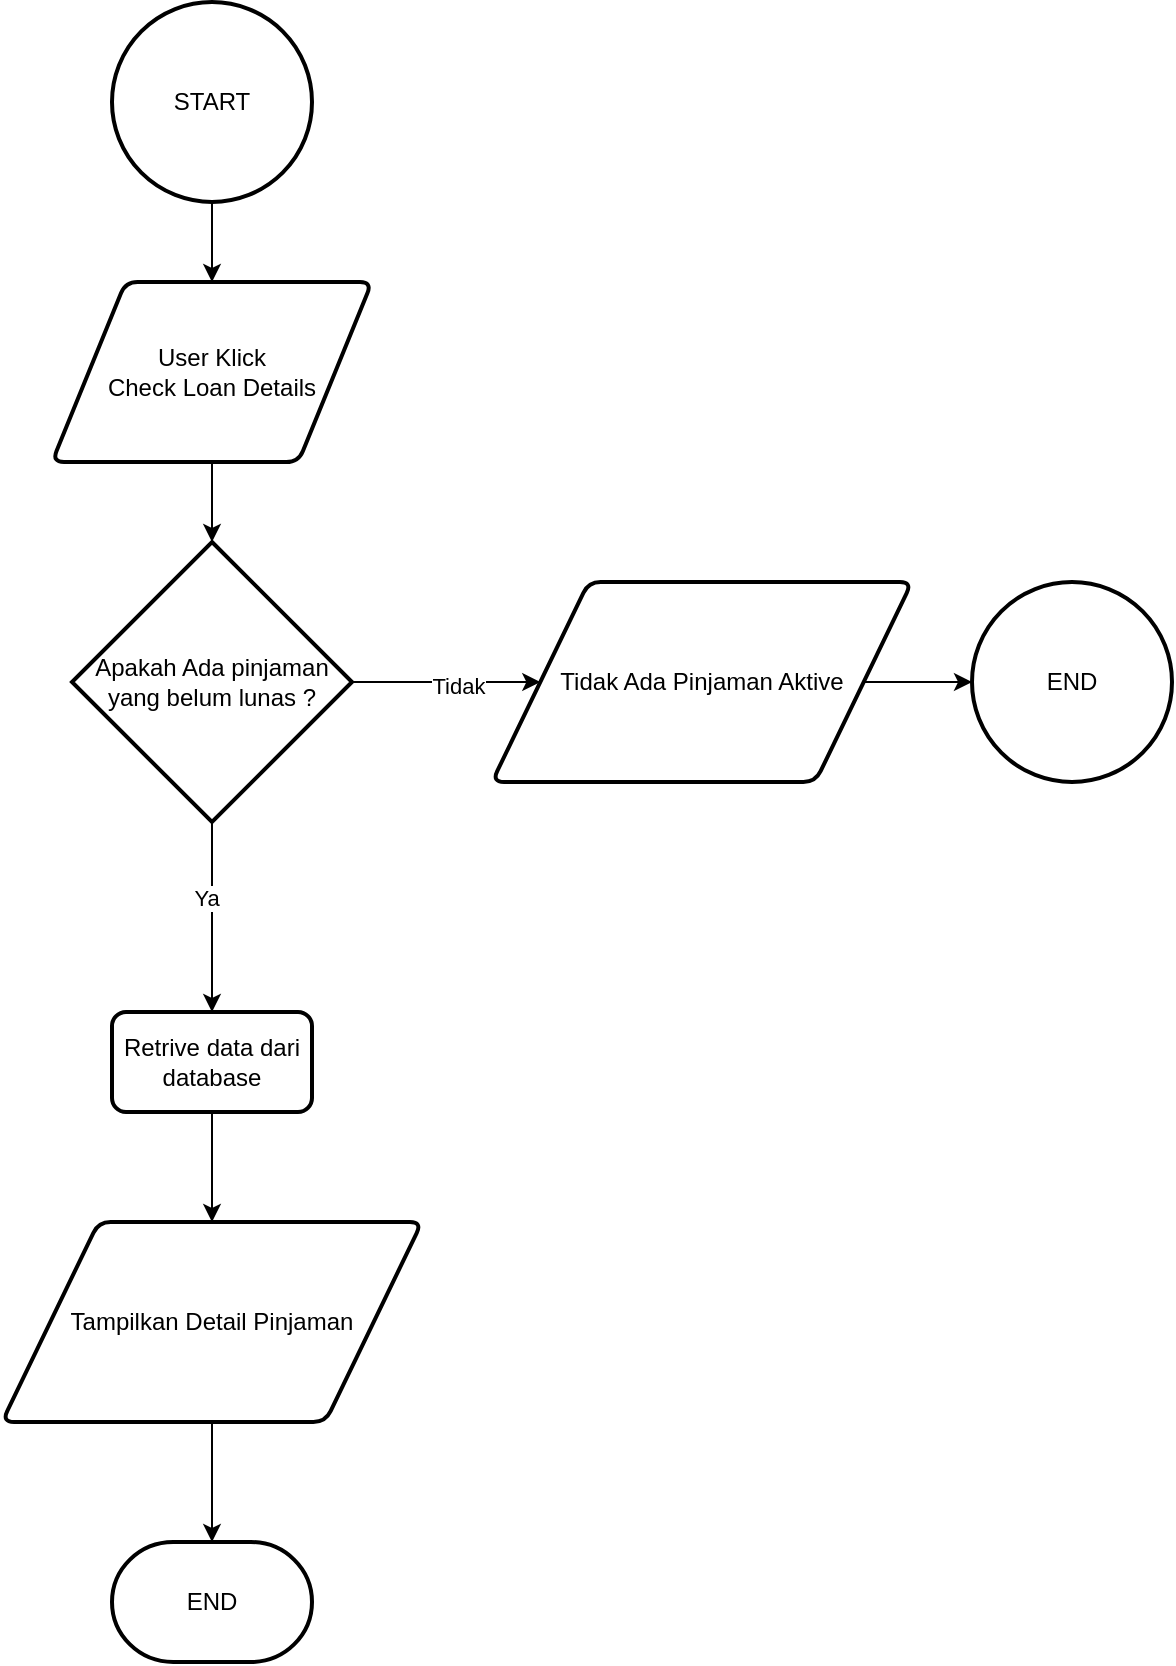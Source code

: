 <mxfile version="21.5.2" type="device">
  <diagram name="Page-1" id="3v0SYCVNvBl88Uh9KWf6">
    <mxGraphModel dx="880" dy="437" grid="1" gridSize="10" guides="1" tooltips="1" connect="1" arrows="1" fold="1" page="1" pageScale="1" pageWidth="850" pageHeight="1100" math="0" shadow="0">
      <root>
        <mxCell id="0" />
        <mxCell id="1" parent="0" />
        <mxCell id="NebSsFkUpjV1kpODtVpC-5" style="edgeStyle=orthogonalEdgeStyle;rounded=0;orthogonalLoop=1;jettySize=auto;html=1;exitX=0.5;exitY=1;exitDx=0;exitDy=0;exitPerimeter=0;entryX=0.5;entryY=0;entryDx=0;entryDy=0;" parent="1" source="NebSsFkUpjV1kpODtVpC-1" target="NebSsFkUpjV1kpODtVpC-3" edge="1">
          <mxGeometry relative="1" as="geometry" />
        </mxCell>
        <mxCell id="NebSsFkUpjV1kpODtVpC-1" value="START" style="strokeWidth=2;html=1;shape=mxgraph.flowchart.start_2;whiteSpace=wrap;" parent="1" vertex="1">
          <mxGeometry x="270" y="20" width="100" height="100" as="geometry" />
        </mxCell>
        <mxCell id="adP_HFBH_WwsYKWMvfxJ-2" style="edgeStyle=orthogonalEdgeStyle;rounded=0;orthogonalLoop=1;jettySize=auto;html=1;exitX=0.5;exitY=1;exitDx=0;exitDy=0;entryX=0.5;entryY=0;entryDx=0;entryDy=0;entryPerimeter=0;" edge="1" parent="1" source="NebSsFkUpjV1kpODtVpC-3" target="NebSsFkUpjV1kpODtVpC-8">
          <mxGeometry relative="1" as="geometry" />
        </mxCell>
        <mxCell id="NebSsFkUpjV1kpODtVpC-3" value="User Klick&lt;br&gt;Check Loan Details" style="shape=parallelogram;html=1;strokeWidth=2;perimeter=parallelogramPerimeter;whiteSpace=wrap;rounded=1;arcSize=12;size=0.23;" parent="1" vertex="1">
          <mxGeometry x="240" y="160" width="160" height="90" as="geometry" />
        </mxCell>
        <mxCell id="TzafzmHJcgvZPZJV2PNn-2" style="edgeStyle=orthogonalEdgeStyle;rounded=0;orthogonalLoop=1;jettySize=auto;html=1;exitX=1;exitY=0.5;exitDx=0;exitDy=0;exitPerimeter=0;" parent="1" source="NebSsFkUpjV1kpODtVpC-8" target="TzafzmHJcgvZPZJV2PNn-3" edge="1">
          <mxGeometry relative="1" as="geometry">
            <mxPoint x="460" y="390" as="targetPoint" />
          </mxGeometry>
        </mxCell>
        <mxCell id="TzafzmHJcgvZPZJV2PNn-4" value="Tidak" style="edgeLabel;html=1;align=center;verticalAlign=middle;resizable=0;points=[];" parent="TzafzmHJcgvZPZJV2PNn-2" vertex="1" connectable="0">
          <mxGeometry x="0.126" y="-2" relative="1" as="geometry">
            <mxPoint as="offset" />
          </mxGeometry>
        </mxCell>
        <mxCell id="TzafzmHJcgvZPZJV2PNn-9" style="edgeStyle=orthogonalEdgeStyle;rounded=0;orthogonalLoop=1;jettySize=auto;html=1;exitX=0.5;exitY=1;exitDx=0;exitDy=0;exitPerimeter=0;entryX=0.5;entryY=0;entryDx=0;entryDy=0;" parent="1" source="NebSsFkUpjV1kpODtVpC-8" target="adP_HFBH_WwsYKWMvfxJ-1" edge="1">
          <mxGeometry relative="1" as="geometry">
            <mxPoint x="320" y="510" as="targetPoint" />
          </mxGeometry>
        </mxCell>
        <mxCell id="TzafzmHJcgvZPZJV2PNn-10" value="Ya" style="edgeLabel;html=1;align=center;verticalAlign=middle;resizable=0;points=[];" parent="TzafzmHJcgvZPZJV2PNn-9" vertex="1" connectable="0">
          <mxGeometry x="-0.2" y="-3" relative="1" as="geometry">
            <mxPoint as="offset" />
          </mxGeometry>
        </mxCell>
        <mxCell id="NebSsFkUpjV1kpODtVpC-8" value="Apakah Ada pinjaman yang belum lunas ?" style="strokeWidth=2;html=1;shape=mxgraph.flowchart.decision;whiteSpace=wrap;" parent="1" vertex="1">
          <mxGeometry x="250" y="290" width="140" height="140" as="geometry" />
        </mxCell>
        <mxCell id="NebSsFkUpjV1kpODtVpC-22" value="END" style="strokeWidth=2;html=1;shape=mxgraph.flowchart.terminator;whiteSpace=wrap;" parent="1" vertex="1">
          <mxGeometry x="270" y="790" width="100" height="60" as="geometry" />
        </mxCell>
        <mxCell id="TzafzmHJcgvZPZJV2PNn-1" value="END" style="strokeWidth=2;html=1;shape=mxgraph.flowchart.start_2;whiteSpace=wrap;" parent="1" vertex="1">
          <mxGeometry x="700" y="310" width="100" height="100" as="geometry" />
        </mxCell>
        <mxCell id="TzafzmHJcgvZPZJV2PNn-5" style="edgeStyle=orthogonalEdgeStyle;rounded=0;orthogonalLoop=1;jettySize=auto;html=1;exitX=1;exitY=0.5;exitDx=0;exitDy=0;" parent="1" source="TzafzmHJcgvZPZJV2PNn-3" target="TzafzmHJcgvZPZJV2PNn-1" edge="1">
          <mxGeometry relative="1" as="geometry" />
        </mxCell>
        <mxCell id="TzafzmHJcgvZPZJV2PNn-3" value="Tidak Ada Pinjaman Aktive" style="shape=parallelogram;html=1;strokeWidth=2;perimeter=parallelogramPerimeter;whiteSpace=wrap;rounded=1;arcSize=12;size=0.23;" parent="1" vertex="1">
          <mxGeometry x="460" y="310" width="210" height="100" as="geometry" />
        </mxCell>
        <mxCell id="adP_HFBH_WwsYKWMvfxJ-4" style="edgeStyle=orthogonalEdgeStyle;rounded=0;orthogonalLoop=1;jettySize=auto;html=1;exitX=0.5;exitY=1;exitDx=0;exitDy=0;entryX=0.5;entryY=0;entryDx=0;entryDy=0;" edge="1" parent="1" source="adP_HFBH_WwsYKWMvfxJ-1" target="adP_HFBH_WwsYKWMvfxJ-3">
          <mxGeometry relative="1" as="geometry" />
        </mxCell>
        <mxCell id="adP_HFBH_WwsYKWMvfxJ-1" value="Retrive data dari database" style="rounded=1;whiteSpace=wrap;html=1;absoluteArcSize=1;arcSize=14;strokeWidth=2;" vertex="1" parent="1">
          <mxGeometry x="270" y="525" width="100" height="50" as="geometry" />
        </mxCell>
        <mxCell id="adP_HFBH_WwsYKWMvfxJ-5" style="edgeStyle=orthogonalEdgeStyle;rounded=0;orthogonalLoop=1;jettySize=auto;html=1;exitX=0.5;exitY=1;exitDx=0;exitDy=0;" edge="1" parent="1" source="adP_HFBH_WwsYKWMvfxJ-3" target="NebSsFkUpjV1kpODtVpC-22">
          <mxGeometry relative="1" as="geometry" />
        </mxCell>
        <mxCell id="adP_HFBH_WwsYKWMvfxJ-3" value="Tampilkan Detail Pinjaman" style="shape=parallelogram;html=1;strokeWidth=2;perimeter=parallelogramPerimeter;whiteSpace=wrap;rounded=1;arcSize=12;size=0.23;" vertex="1" parent="1">
          <mxGeometry x="215" y="630" width="210" height="100" as="geometry" />
        </mxCell>
      </root>
    </mxGraphModel>
  </diagram>
</mxfile>
